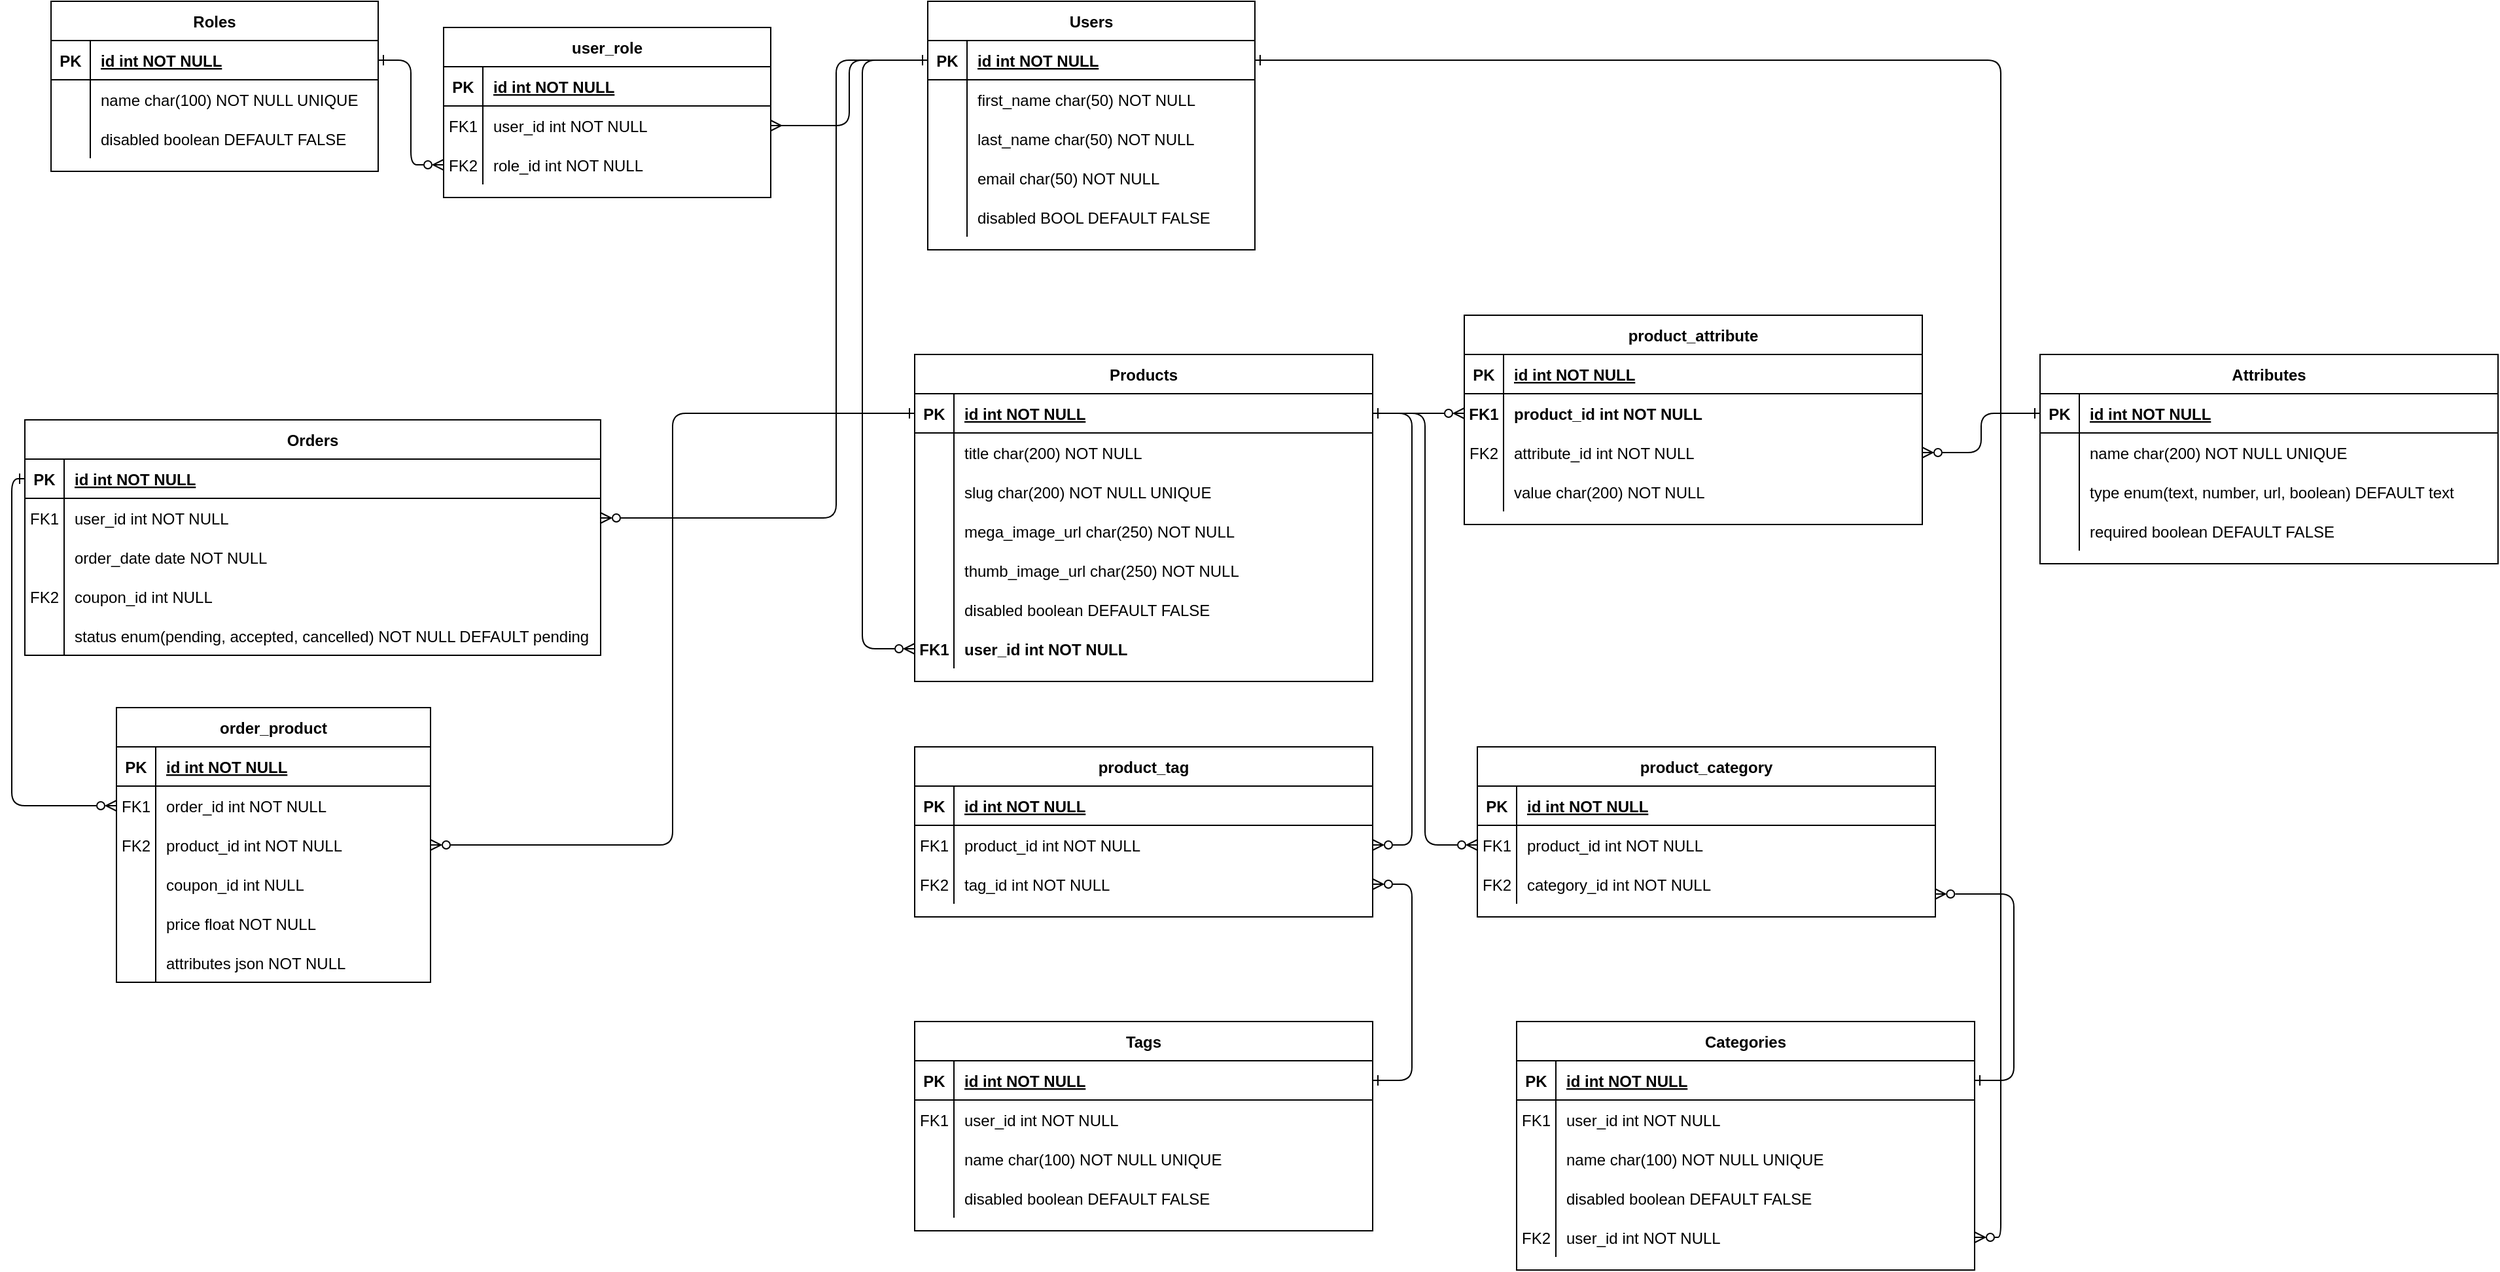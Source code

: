 <mxfile>
    <diagram id="R2lEEEUBdFMjLlhIrx00" name="ERD">
        <mxGraphModel dx="3073" dy="2401" grid="1" gridSize="10" guides="1" tooltips="1" connect="1" arrows="1" fold="1" page="1" pageScale="1" pageWidth="850" pageHeight="1100" math="0" shadow="0" extFonts="Permanent Marker^https://fonts.googleapis.com/css?family=Permanent+Marker">
            <root>
                <mxCell id="0"/>
                <mxCell id="1" parent="0"/>
                <mxCell id="xblaUFaiWcq95q-aeSln-1" value="Users" style="shape=table;startSize=30;container=1;collapsible=1;childLayout=tableLayout;fixedRows=1;rowLines=0;fontStyle=1;align=center;resizeLast=1;" parent="1" vertex="1">
                    <mxGeometry x="130" y="-60" width="250" height="190" as="geometry"/>
                </mxCell>
                <mxCell id="xblaUFaiWcq95q-aeSln-2" value="" style="shape=partialRectangle;collapsible=0;dropTarget=0;pointerEvents=0;fillColor=none;points=[[0,0.5],[1,0.5]];portConstraint=eastwest;top=0;left=0;right=0;bottom=1;" parent="xblaUFaiWcq95q-aeSln-1" vertex="1">
                    <mxGeometry y="30" width="250" height="30" as="geometry"/>
                </mxCell>
                <mxCell id="xblaUFaiWcq95q-aeSln-3" value="PK" style="shape=partialRectangle;overflow=hidden;connectable=0;fillColor=none;top=0;left=0;bottom=0;right=0;fontStyle=1;" parent="xblaUFaiWcq95q-aeSln-2" vertex="1">
                    <mxGeometry width="30" height="30" as="geometry">
                        <mxRectangle width="30" height="30" as="alternateBounds"/>
                    </mxGeometry>
                </mxCell>
                <mxCell id="xblaUFaiWcq95q-aeSln-4" value="id int NOT NULL " style="shape=partialRectangle;overflow=hidden;connectable=0;fillColor=none;top=0;left=0;bottom=0;right=0;align=left;spacingLeft=6;fontStyle=5;" parent="xblaUFaiWcq95q-aeSln-2" vertex="1">
                    <mxGeometry x="30" width="220" height="30" as="geometry">
                        <mxRectangle width="220" height="30" as="alternateBounds"/>
                    </mxGeometry>
                </mxCell>
                <mxCell id="xblaUFaiWcq95q-aeSln-5" value="" style="shape=partialRectangle;collapsible=0;dropTarget=0;pointerEvents=0;fillColor=none;points=[[0,0.5],[1,0.5]];portConstraint=eastwest;top=0;left=0;right=0;bottom=0;" parent="xblaUFaiWcq95q-aeSln-1" vertex="1">
                    <mxGeometry y="60" width="250" height="30" as="geometry"/>
                </mxCell>
                <mxCell id="xblaUFaiWcq95q-aeSln-6" value="" style="shape=partialRectangle;overflow=hidden;connectable=0;fillColor=none;top=0;left=0;bottom=0;right=0;" parent="xblaUFaiWcq95q-aeSln-5" vertex="1">
                    <mxGeometry width="30" height="30" as="geometry">
                        <mxRectangle width="30" height="30" as="alternateBounds"/>
                    </mxGeometry>
                </mxCell>
                <mxCell id="xblaUFaiWcq95q-aeSln-7" value="first_name char(50) NOT NULL" style="shape=partialRectangle;overflow=hidden;connectable=0;fillColor=none;top=0;left=0;bottom=0;right=0;align=left;spacingLeft=6;" parent="xblaUFaiWcq95q-aeSln-5" vertex="1">
                    <mxGeometry x="30" width="220" height="30" as="geometry">
                        <mxRectangle width="220" height="30" as="alternateBounds"/>
                    </mxGeometry>
                </mxCell>
                <mxCell id="xblaUFaiWcq95q-aeSln-15" value="" style="shape=partialRectangle;collapsible=0;dropTarget=0;pointerEvents=0;fillColor=none;points=[[0,0.5],[1,0.5]];portConstraint=eastwest;top=0;left=0;right=0;bottom=0;" parent="xblaUFaiWcq95q-aeSln-1" vertex="1">
                    <mxGeometry y="90" width="250" height="30" as="geometry"/>
                </mxCell>
                <mxCell id="xblaUFaiWcq95q-aeSln-16" value="" style="shape=partialRectangle;overflow=hidden;connectable=0;fillColor=none;top=0;left=0;bottom=0;right=0;" parent="xblaUFaiWcq95q-aeSln-15" vertex="1">
                    <mxGeometry width="30" height="30" as="geometry">
                        <mxRectangle width="30" height="30" as="alternateBounds"/>
                    </mxGeometry>
                </mxCell>
                <mxCell id="xblaUFaiWcq95q-aeSln-17" value="last_name char(50) NOT NULL" style="shape=partialRectangle;overflow=hidden;connectable=0;fillColor=none;top=0;left=0;bottom=0;right=0;align=left;spacingLeft=6;" parent="xblaUFaiWcq95q-aeSln-15" vertex="1">
                    <mxGeometry x="30" width="220" height="30" as="geometry">
                        <mxRectangle width="220" height="30" as="alternateBounds"/>
                    </mxGeometry>
                </mxCell>
                <mxCell id="xblaUFaiWcq95q-aeSln-9" value="" style="shape=partialRectangle;collapsible=0;dropTarget=0;pointerEvents=0;fillColor=none;points=[[0,0.5],[1,0.5]];portConstraint=eastwest;top=0;left=0;right=0;bottom=0;" parent="xblaUFaiWcq95q-aeSln-1" vertex="1">
                    <mxGeometry y="120" width="250" height="30" as="geometry"/>
                </mxCell>
                <mxCell id="xblaUFaiWcq95q-aeSln-10" value="" style="shape=partialRectangle;overflow=hidden;connectable=0;fillColor=none;top=0;left=0;bottom=0;right=0;" parent="xblaUFaiWcq95q-aeSln-9" vertex="1">
                    <mxGeometry width="30" height="30" as="geometry">
                        <mxRectangle width="30" height="30" as="alternateBounds"/>
                    </mxGeometry>
                </mxCell>
                <mxCell id="xblaUFaiWcq95q-aeSln-11" value="email char(50) NOT NULL" style="shape=partialRectangle;overflow=hidden;connectable=0;fillColor=none;top=0;left=0;bottom=0;right=0;align=left;spacingLeft=6;" parent="xblaUFaiWcq95q-aeSln-9" vertex="1">
                    <mxGeometry x="30" width="220" height="30" as="geometry">
                        <mxRectangle width="220" height="30" as="alternateBounds"/>
                    </mxGeometry>
                </mxCell>
                <mxCell id="xblaUFaiWcq95q-aeSln-18" value="" style="shape=partialRectangle;collapsible=0;dropTarget=0;pointerEvents=0;fillColor=none;points=[[0,0.5],[1,0.5]];portConstraint=eastwest;top=0;left=0;right=0;bottom=0;" parent="xblaUFaiWcq95q-aeSln-1" vertex="1">
                    <mxGeometry y="150" width="250" height="30" as="geometry"/>
                </mxCell>
                <mxCell id="xblaUFaiWcq95q-aeSln-19" value="" style="shape=partialRectangle;overflow=hidden;connectable=0;fillColor=none;top=0;left=0;bottom=0;right=0;" parent="xblaUFaiWcq95q-aeSln-18" vertex="1">
                    <mxGeometry width="30" height="30" as="geometry">
                        <mxRectangle width="30" height="30" as="alternateBounds"/>
                    </mxGeometry>
                </mxCell>
                <mxCell id="xblaUFaiWcq95q-aeSln-20" value="disabled BOOL DEFAULT FALSE" style="shape=partialRectangle;overflow=hidden;connectable=0;fillColor=none;top=0;left=0;bottom=0;right=0;align=left;spacingLeft=6;" parent="xblaUFaiWcq95q-aeSln-18" vertex="1">
                    <mxGeometry x="30" width="220" height="30" as="geometry">
                        <mxRectangle width="220" height="30" as="alternateBounds"/>
                    </mxGeometry>
                </mxCell>
                <mxCell id="xblaUFaiWcq95q-aeSln-21" value="Products" style="shape=table;startSize=30;container=1;collapsible=1;childLayout=tableLayout;fixedRows=1;rowLines=0;fontStyle=1;align=center;resizeLast=1;" parent="1" vertex="1">
                    <mxGeometry x="120" y="210" width="350" height="250" as="geometry"/>
                </mxCell>
                <mxCell id="xblaUFaiWcq95q-aeSln-22" value="" style="shape=partialRectangle;collapsible=0;dropTarget=0;pointerEvents=0;fillColor=none;points=[[0,0.5],[1,0.5]];portConstraint=eastwest;top=0;left=0;right=0;bottom=1;" parent="xblaUFaiWcq95q-aeSln-21" vertex="1">
                    <mxGeometry y="30" width="350" height="30" as="geometry"/>
                </mxCell>
                <mxCell id="xblaUFaiWcq95q-aeSln-23" value="PK" style="shape=partialRectangle;overflow=hidden;connectable=0;fillColor=none;top=0;left=0;bottom=0;right=0;fontStyle=1;" parent="xblaUFaiWcq95q-aeSln-22" vertex="1">
                    <mxGeometry width="30" height="30" as="geometry">
                        <mxRectangle width="30" height="30" as="alternateBounds"/>
                    </mxGeometry>
                </mxCell>
                <mxCell id="xblaUFaiWcq95q-aeSln-24" value="id int NOT NULL " style="shape=partialRectangle;overflow=hidden;connectable=0;fillColor=none;top=0;left=0;bottom=0;right=0;align=left;spacingLeft=6;fontStyle=5;" parent="xblaUFaiWcq95q-aeSln-22" vertex="1">
                    <mxGeometry x="30" width="320" height="30" as="geometry">
                        <mxRectangle width="320" height="30" as="alternateBounds"/>
                    </mxGeometry>
                </mxCell>
                <mxCell id="xblaUFaiWcq95q-aeSln-25" value="" style="shape=partialRectangle;collapsible=0;dropTarget=0;pointerEvents=0;fillColor=none;points=[[0,0.5],[1,0.5]];portConstraint=eastwest;top=0;left=0;right=0;bottom=0;" parent="xblaUFaiWcq95q-aeSln-21" vertex="1">
                    <mxGeometry y="60" width="350" height="30" as="geometry"/>
                </mxCell>
                <mxCell id="xblaUFaiWcq95q-aeSln-26" value="" style="shape=partialRectangle;overflow=hidden;connectable=0;fillColor=none;top=0;left=0;bottom=0;right=0;" parent="xblaUFaiWcq95q-aeSln-25" vertex="1">
                    <mxGeometry width="30" height="30" as="geometry">
                        <mxRectangle width="30" height="30" as="alternateBounds"/>
                    </mxGeometry>
                </mxCell>
                <mxCell id="xblaUFaiWcq95q-aeSln-27" value="title char(200) NOT NULL" style="shape=partialRectangle;overflow=hidden;connectable=0;fillColor=none;top=0;left=0;bottom=0;right=0;align=left;spacingLeft=6;" parent="xblaUFaiWcq95q-aeSln-25" vertex="1">
                    <mxGeometry x="30" width="320" height="30" as="geometry">
                        <mxRectangle width="320" height="30" as="alternateBounds"/>
                    </mxGeometry>
                </mxCell>
                <mxCell id="xblaUFaiWcq95q-aeSln-28" value="" style="shape=partialRectangle;collapsible=0;dropTarget=0;pointerEvents=0;fillColor=none;points=[[0,0.5],[1,0.5]];portConstraint=eastwest;top=0;left=0;right=0;bottom=0;" parent="xblaUFaiWcq95q-aeSln-21" vertex="1">
                    <mxGeometry y="90" width="350" height="30" as="geometry"/>
                </mxCell>
                <mxCell id="xblaUFaiWcq95q-aeSln-29" value="" style="shape=partialRectangle;overflow=hidden;connectable=0;fillColor=none;top=0;left=0;bottom=0;right=0;" parent="xblaUFaiWcq95q-aeSln-28" vertex="1">
                    <mxGeometry width="30" height="30" as="geometry">
                        <mxRectangle width="30" height="30" as="alternateBounds"/>
                    </mxGeometry>
                </mxCell>
                <mxCell id="xblaUFaiWcq95q-aeSln-30" value="slug char(200) NOT NULL UNIQUE" style="shape=partialRectangle;overflow=hidden;connectable=0;fillColor=none;top=0;left=0;bottom=0;right=0;align=left;spacingLeft=6;" parent="xblaUFaiWcq95q-aeSln-28" vertex="1">
                    <mxGeometry x="30" width="320" height="30" as="geometry">
                        <mxRectangle width="320" height="30" as="alternateBounds"/>
                    </mxGeometry>
                </mxCell>
                <mxCell id="xblaUFaiWcq95q-aeSln-31" value="" style="shape=partialRectangle;collapsible=0;dropTarget=0;pointerEvents=0;fillColor=none;points=[[0,0.5],[1,0.5]];portConstraint=eastwest;top=0;left=0;right=0;bottom=0;" parent="xblaUFaiWcq95q-aeSln-21" vertex="1">
                    <mxGeometry y="120" width="350" height="30" as="geometry"/>
                </mxCell>
                <mxCell id="xblaUFaiWcq95q-aeSln-32" value="" style="shape=partialRectangle;overflow=hidden;connectable=0;fillColor=none;top=0;left=0;bottom=0;right=0;" parent="xblaUFaiWcq95q-aeSln-31" vertex="1">
                    <mxGeometry width="30" height="30" as="geometry">
                        <mxRectangle width="30" height="30" as="alternateBounds"/>
                    </mxGeometry>
                </mxCell>
                <mxCell id="xblaUFaiWcq95q-aeSln-33" value="mega_image_url char(250) NOT NULL" style="shape=partialRectangle;overflow=hidden;connectable=0;fillColor=none;top=0;left=0;bottom=0;right=0;align=left;spacingLeft=6;" parent="xblaUFaiWcq95q-aeSln-31" vertex="1">
                    <mxGeometry x="30" width="320" height="30" as="geometry">
                        <mxRectangle width="320" height="30" as="alternateBounds"/>
                    </mxGeometry>
                </mxCell>
                <mxCell id="xblaUFaiWcq95q-aeSln-38" value="" style="shape=partialRectangle;collapsible=0;dropTarget=0;pointerEvents=0;fillColor=none;points=[[0,0.5],[1,0.5]];portConstraint=eastwest;top=0;left=0;right=0;bottom=0;" parent="xblaUFaiWcq95q-aeSln-21" vertex="1">
                    <mxGeometry y="150" width="350" height="30" as="geometry"/>
                </mxCell>
                <mxCell id="xblaUFaiWcq95q-aeSln-39" value="" style="shape=partialRectangle;overflow=hidden;connectable=0;fillColor=none;top=0;left=0;bottom=0;right=0;" parent="xblaUFaiWcq95q-aeSln-38" vertex="1">
                    <mxGeometry width="30" height="30" as="geometry">
                        <mxRectangle width="30" height="30" as="alternateBounds"/>
                    </mxGeometry>
                </mxCell>
                <mxCell id="xblaUFaiWcq95q-aeSln-40" value="thumb_image_url char(250) NOT NULL" style="shape=partialRectangle;overflow=hidden;connectable=0;fillColor=none;top=0;left=0;bottom=0;right=0;align=left;spacingLeft=6;" parent="xblaUFaiWcq95q-aeSln-38" vertex="1">
                    <mxGeometry x="30" width="320" height="30" as="geometry">
                        <mxRectangle width="320" height="30" as="alternateBounds"/>
                    </mxGeometry>
                </mxCell>
                <mxCell id="xblaUFaiWcq95q-aeSln-57" value="" style="shape=partialRectangle;collapsible=0;dropTarget=0;pointerEvents=0;fillColor=none;points=[[0,0.5],[1,0.5]];portConstraint=eastwest;top=0;left=0;right=0;bottom=0;" parent="xblaUFaiWcq95q-aeSln-21" vertex="1">
                    <mxGeometry y="180" width="350" height="30" as="geometry"/>
                </mxCell>
                <mxCell id="xblaUFaiWcq95q-aeSln-58" value="" style="shape=partialRectangle;overflow=hidden;connectable=0;fillColor=none;top=0;left=0;bottom=0;right=0;" parent="xblaUFaiWcq95q-aeSln-57" vertex="1">
                    <mxGeometry width="30" height="30" as="geometry">
                        <mxRectangle width="30" height="30" as="alternateBounds"/>
                    </mxGeometry>
                </mxCell>
                <mxCell id="xblaUFaiWcq95q-aeSln-59" value="disabled boolean DEFAULT FALSE" style="shape=partialRectangle;overflow=hidden;connectable=0;fillColor=none;top=0;left=0;bottom=0;right=0;align=left;spacingLeft=6;" parent="xblaUFaiWcq95q-aeSln-57" vertex="1">
                    <mxGeometry x="30" width="320" height="30" as="geometry">
                        <mxRectangle width="320" height="30" as="alternateBounds"/>
                    </mxGeometry>
                </mxCell>
                <mxCell id="xblaUFaiWcq95q-aeSln-80" value="" style="shape=partialRectangle;collapsible=0;dropTarget=0;pointerEvents=0;fillColor=none;points=[[0,0.5],[1,0.5]];portConstraint=eastwest;top=0;left=0;right=0;bottom=0;" parent="xblaUFaiWcq95q-aeSln-21" vertex="1">
                    <mxGeometry y="210" width="350" height="30" as="geometry"/>
                </mxCell>
                <mxCell id="xblaUFaiWcq95q-aeSln-81" value="FK1" style="shape=partialRectangle;overflow=hidden;connectable=0;fillColor=none;top=0;left=0;bottom=0;right=0;fontStyle=1" parent="xblaUFaiWcq95q-aeSln-80" vertex="1">
                    <mxGeometry width="30" height="30" as="geometry">
                        <mxRectangle width="30" height="30" as="alternateBounds"/>
                    </mxGeometry>
                </mxCell>
                <mxCell id="xblaUFaiWcq95q-aeSln-82" value="user_id int NOT NULL" style="shape=partialRectangle;overflow=hidden;connectable=0;fillColor=none;top=0;left=0;bottom=0;right=0;align=left;spacingLeft=6;fontStyle=1" parent="xblaUFaiWcq95q-aeSln-80" vertex="1">
                    <mxGeometry x="30" width="320" height="30" as="geometry">
                        <mxRectangle width="320" height="30" as="alternateBounds"/>
                    </mxGeometry>
                </mxCell>
                <mxCell id="xblaUFaiWcq95q-aeSln-60" value="product_tag" style="shape=table;startSize=30;container=1;collapsible=1;childLayout=tableLayout;fixedRows=1;rowLines=0;fontStyle=1;align=center;resizeLast=1;" parent="1" vertex="1">
                    <mxGeometry x="120" y="510" width="350" height="130" as="geometry"/>
                </mxCell>
                <mxCell id="xblaUFaiWcq95q-aeSln-61" value="" style="shape=partialRectangle;collapsible=0;dropTarget=0;pointerEvents=0;fillColor=none;points=[[0,0.5],[1,0.5]];portConstraint=eastwest;top=0;left=0;right=0;bottom=1;" parent="xblaUFaiWcq95q-aeSln-60" vertex="1">
                    <mxGeometry y="30" width="350" height="30" as="geometry"/>
                </mxCell>
                <mxCell id="xblaUFaiWcq95q-aeSln-62" value="PK" style="shape=partialRectangle;overflow=hidden;connectable=0;fillColor=none;top=0;left=0;bottom=0;right=0;fontStyle=1;" parent="xblaUFaiWcq95q-aeSln-61" vertex="1">
                    <mxGeometry width="30" height="30" as="geometry">
                        <mxRectangle width="30" height="30" as="alternateBounds"/>
                    </mxGeometry>
                </mxCell>
                <mxCell id="xblaUFaiWcq95q-aeSln-63" value="id int NOT NULL " style="shape=partialRectangle;overflow=hidden;connectable=0;fillColor=none;top=0;left=0;bottom=0;right=0;align=left;spacingLeft=6;fontStyle=5;" parent="xblaUFaiWcq95q-aeSln-61" vertex="1">
                    <mxGeometry x="30" width="320" height="30" as="geometry">
                        <mxRectangle width="320" height="30" as="alternateBounds"/>
                    </mxGeometry>
                </mxCell>
                <mxCell id="xblaUFaiWcq95q-aeSln-64" value="" style="shape=partialRectangle;collapsible=0;dropTarget=0;pointerEvents=0;fillColor=none;points=[[0,0.5],[1,0.5]];portConstraint=eastwest;top=0;left=0;right=0;bottom=0;" parent="xblaUFaiWcq95q-aeSln-60" vertex="1">
                    <mxGeometry y="60" width="350" height="30" as="geometry"/>
                </mxCell>
                <mxCell id="xblaUFaiWcq95q-aeSln-65" value="FK1" style="shape=partialRectangle;overflow=hidden;connectable=0;fillColor=none;top=0;left=0;bottom=0;right=0;" parent="xblaUFaiWcq95q-aeSln-64" vertex="1">
                    <mxGeometry width="30" height="30" as="geometry">
                        <mxRectangle width="30" height="30" as="alternateBounds"/>
                    </mxGeometry>
                </mxCell>
                <mxCell id="xblaUFaiWcq95q-aeSln-66" value="product_id int NOT NULL" style="shape=partialRectangle;overflow=hidden;connectable=0;fillColor=none;top=0;left=0;bottom=0;right=0;align=left;spacingLeft=6;" parent="xblaUFaiWcq95q-aeSln-64" vertex="1">
                    <mxGeometry x="30" width="320" height="30" as="geometry">
                        <mxRectangle width="320" height="30" as="alternateBounds"/>
                    </mxGeometry>
                </mxCell>
                <mxCell id="xblaUFaiWcq95q-aeSln-83" value="" style="shape=partialRectangle;collapsible=0;dropTarget=0;pointerEvents=0;fillColor=none;points=[[0,0.5],[1,0.5]];portConstraint=eastwest;top=0;left=0;right=0;bottom=0;" parent="xblaUFaiWcq95q-aeSln-60" vertex="1">
                    <mxGeometry y="90" width="350" height="30" as="geometry"/>
                </mxCell>
                <mxCell id="xblaUFaiWcq95q-aeSln-84" value="FK2" style="shape=partialRectangle;overflow=hidden;connectable=0;fillColor=none;top=0;left=0;bottom=0;right=0;" parent="xblaUFaiWcq95q-aeSln-83" vertex="1">
                    <mxGeometry width="30" height="30" as="geometry">
                        <mxRectangle width="30" height="30" as="alternateBounds"/>
                    </mxGeometry>
                </mxCell>
                <mxCell id="xblaUFaiWcq95q-aeSln-85" value="tag_id int NOT NULL" style="shape=partialRectangle;overflow=hidden;connectable=0;fillColor=none;top=0;left=0;bottom=0;right=0;align=left;spacingLeft=6;" parent="xblaUFaiWcq95q-aeSln-83" vertex="1">
                    <mxGeometry x="30" width="320" height="30" as="geometry">
                        <mxRectangle width="320" height="30" as="alternateBounds"/>
                    </mxGeometry>
                </mxCell>
                <mxCell id="xblaUFaiWcq95q-aeSln-86" value="Tags" style="shape=table;startSize=30;container=1;collapsible=1;childLayout=tableLayout;fixedRows=1;rowLines=0;fontStyle=1;align=center;resizeLast=1;" parent="1" vertex="1">
                    <mxGeometry x="120" y="720" width="350" height="160" as="geometry"/>
                </mxCell>
                <mxCell id="xblaUFaiWcq95q-aeSln-87" value="" style="shape=partialRectangle;collapsible=0;dropTarget=0;pointerEvents=0;fillColor=none;points=[[0,0.5],[1,0.5]];portConstraint=eastwest;top=0;left=0;right=0;bottom=1;" parent="xblaUFaiWcq95q-aeSln-86" vertex="1">
                    <mxGeometry y="30" width="350" height="30" as="geometry"/>
                </mxCell>
                <mxCell id="xblaUFaiWcq95q-aeSln-88" value="PK" style="shape=partialRectangle;overflow=hidden;connectable=0;fillColor=none;top=0;left=0;bottom=0;right=0;fontStyle=1;" parent="xblaUFaiWcq95q-aeSln-87" vertex="1">
                    <mxGeometry width="30" height="30" as="geometry">
                        <mxRectangle width="30" height="30" as="alternateBounds"/>
                    </mxGeometry>
                </mxCell>
                <mxCell id="xblaUFaiWcq95q-aeSln-89" value="id int NOT NULL " style="shape=partialRectangle;overflow=hidden;connectable=0;fillColor=none;top=0;left=0;bottom=0;right=0;align=left;spacingLeft=6;fontStyle=5;" parent="xblaUFaiWcq95q-aeSln-87" vertex="1">
                    <mxGeometry x="30" width="320" height="30" as="geometry">
                        <mxRectangle width="320" height="30" as="alternateBounds"/>
                    </mxGeometry>
                </mxCell>
                <mxCell id="xblaUFaiWcq95q-aeSln-90" value="" style="shape=partialRectangle;collapsible=0;dropTarget=0;pointerEvents=0;fillColor=none;points=[[0,0.5],[1,0.5]];portConstraint=eastwest;top=0;left=0;right=0;bottom=0;" parent="xblaUFaiWcq95q-aeSln-86" vertex="1">
                    <mxGeometry y="60" width="350" height="30" as="geometry"/>
                </mxCell>
                <mxCell id="xblaUFaiWcq95q-aeSln-91" value="FK1" style="shape=partialRectangle;overflow=hidden;connectable=0;fillColor=none;top=0;left=0;bottom=0;right=0;" parent="xblaUFaiWcq95q-aeSln-90" vertex="1">
                    <mxGeometry width="30" height="30" as="geometry">
                        <mxRectangle width="30" height="30" as="alternateBounds"/>
                    </mxGeometry>
                </mxCell>
                <mxCell id="xblaUFaiWcq95q-aeSln-92" value="user_id int NOT NULL" style="shape=partialRectangle;overflow=hidden;connectable=0;fillColor=none;top=0;left=0;bottom=0;right=0;align=left;spacingLeft=6;" parent="xblaUFaiWcq95q-aeSln-90" vertex="1">
                    <mxGeometry x="30" width="320" height="30" as="geometry">
                        <mxRectangle width="320" height="30" as="alternateBounds"/>
                    </mxGeometry>
                </mxCell>
                <mxCell id="xblaUFaiWcq95q-aeSln-93" value="" style="shape=partialRectangle;collapsible=0;dropTarget=0;pointerEvents=0;fillColor=none;points=[[0,0.5],[1,0.5]];portConstraint=eastwest;top=0;left=0;right=0;bottom=0;" parent="xblaUFaiWcq95q-aeSln-86" vertex="1">
                    <mxGeometry y="90" width="350" height="30" as="geometry"/>
                </mxCell>
                <mxCell id="xblaUFaiWcq95q-aeSln-94" value="" style="shape=partialRectangle;overflow=hidden;connectable=0;fillColor=none;top=0;left=0;bottom=0;right=0;" parent="xblaUFaiWcq95q-aeSln-93" vertex="1">
                    <mxGeometry width="30" height="30" as="geometry">
                        <mxRectangle width="30" height="30" as="alternateBounds"/>
                    </mxGeometry>
                </mxCell>
                <mxCell id="xblaUFaiWcq95q-aeSln-95" value="name char(100) NOT NULL UNIQUE" style="shape=partialRectangle;overflow=hidden;connectable=0;fillColor=none;top=0;left=0;bottom=0;right=0;align=left;spacingLeft=6;" parent="xblaUFaiWcq95q-aeSln-93" vertex="1">
                    <mxGeometry x="30" width="320" height="30" as="geometry">
                        <mxRectangle width="320" height="30" as="alternateBounds"/>
                    </mxGeometry>
                </mxCell>
                <mxCell id="xblaUFaiWcq95q-aeSln-103" value="" style="shape=partialRectangle;collapsible=0;dropTarget=0;pointerEvents=0;fillColor=none;points=[[0,0.5],[1,0.5]];portConstraint=eastwest;top=0;left=0;right=0;bottom=0;" parent="xblaUFaiWcq95q-aeSln-86" vertex="1">
                    <mxGeometry y="120" width="350" height="30" as="geometry"/>
                </mxCell>
                <mxCell id="xblaUFaiWcq95q-aeSln-104" value="" style="shape=partialRectangle;overflow=hidden;connectable=0;fillColor=none;top=0;left=0;bottom=0;right=0;" parent="xblaUFaiWcq95q-aeSln-103" vertex="1">
                    <mxGeometry width="30" height="30" as="geometry">
                        <mxRectangle width="30" height="30" as="alternateBounds"/>
                    </mxGeometry>
                </mxCell>
                <mxCell id="xblaUFaiWcq95q-aeSln-105" value="disabled boolean DEFAULT FALSE" style="shape=partialRectangle;overflow=hidden;connectable=0;fillColor=none;top=0;left=0;bottom=0;right=0;align=left;spacingLeft=6;" parent="xblaUFaiWcq95q-aeSln-103" vertex="1">
                    <mxGeometry x="30" width="320" height="30" as="geometry">
                        <mxRectangle width="320" height="30" as="alternateBounds"/>
                    </mxGeometry>
                </mxCell>
                <mxCell id="xblaUFaiWcq95q-aeSln-107" value="product_category" style="shape=table;startSize=30;container=1;collapsible=1;childLayout=tableLayout;fixedRows=1;rowLines=0;fontStyle=1;align=center;resizeLast=1;" parent="1" vertex="1">
                    <mxGeometry x="550" y="510" width="350" height="130" as="geometry"/>
                </mxCell>
                <mxCell id="xblaUFaiWcq95q-aeSln-108" value="" style="shape=partialRectangle;collapsible=0;dropTarget=0;pointerEvents=0;fillColor=none;points=[[0,0.5],[1,0.5]];portConstraint=eastwest;top=0;left=0;right=0;bottom=1;" parent="xblaUFaiWcq95q-aeSln-107" vertex="1">
                    <mxGeometry y="30" width="350" height="30" as="geometry"/>
                </mxCell>
                <mxCell id="xblaUFaiWcq95q-aeSln-109" value="PK" style="shape=partialRectangle;overflow=hidden;connectable=0;fillColor=none;top=0;left=0;bottom=0;right=0;fontStyle=1;" parent="xblaUFaiWcq95q-aeSln-108" vertex="1">
                    <mxGeometry width="30" height="30" as="geometry">
                        <mxRectangle width="30" height="30" as="alternateBounds"/>
                    </mxGeometry>
                </mxCell>
                <mxCell id="xblaUFaiWcq95q-aeSln-110" value="id int NOT NULL " style="shape=partialRectangle;overflow=hidden;connectable=0;fillColor=none;top=0;left=0;bottom=0;right=0;align=left;spacingLeft=6;fontStyle=5;" parent="xblaUFaiWcq95q-aeSln-108" vertex="1">
                    <mxGeometry x="30" width="320" height="30" as="geometry">
                        <mxRectangle width="320" height="30" as="alternateBounds"/>
                    </mxGeometry>
                </mxCell>
                <mxCell id="xblaUFaiWcq95q-aeSln-111" value="" style="shape=partialRectangle;collapsible=0;dropTarget=0;pointerEvents=0;fillColor=none;points=[[0,0.5],[1,0.5]];portConstraint=eastwest;top=0;left=0;right=0;bottom=0;" parent="xblaUFaiWcq95q-aeSln-107" vertex="1">
                    <mxGeometry y="60" width="350" height="30" as="geometry"/>
                </mxCell>
                <mxCell id="xblaUFaiWcq95q-aeSln-112" value="FK1" style="shape=partialRectangle;overflow=hidden;connectable=0;fillColor=none;top=0;left=0;bottom=0;right=0;" parent="xblaUFaiWcq95q-aeSln-111" vertex="1">
                    <mxGeometry width="30" height="30" as="geometry">
                        <mxRectangle width="30" height="30" as="alternateBounds"/>
                    </mxGeometry>
                </mxCell>
                <mxCell id="xblaUFaiWcq95q-aeSln-113" value="product_id int NOT NULL" style="shape=partialRectangle;overflow=hidden;connectable=0;fillColor=none;top=0;left=0;bottom=0;right=0;align=left;spacingLeft=6;" parent="xblaUFaiWcq95q-aeSln-111" vertex="1">
                    <mxGeometry x="30" width="320" height="30" as="geometry">
                        <mxRectangle width="320" height="30" as="alternateBounds"/>
                    </mxGeometry>
                </mxCell>
                <mxCell id="xblaUFaiWcq95q-aeSln-114" value="" style="shape=partialRectangle;collapsible=0;dropTarget=0;pointerEvents=0;fillColor=none;points=[[0,0.5],[1,0.5]];portConstraint=eastwest;top=0;left=0;right=0;bottom=0;" parent="xblaUFaiWcq95q-aeSln-107" vertex="1">
                    <mxGeometry y="90" width="350" height="30" as="geometry"/>
                </mxCell>
                <mxCell id="xblaUFaiWcq95q-aeSln-115" value="FK2" style="shape=partialRectangle;overflow=hidden;connectable=0;fillColor=none;top=0;left=0;bottom=0;right=0;" parent="xblaUFaiWcq95q-aeSln-114" vertex="1">
                    <mxGeometry width="30" height="30" as="geometry">
                        <mxRectangle width="30" height="30" as="alternateBounds"/>
                    </mxGeometry>
                </mxCell>
                <mxCell id="xblaUFaiWcq95q-aeSln-116" value="category_id int NOT NULL" style="shape=partialRectangle;overflow=hidden;connectable=0;fillColor=none;top=0;left=0;bottom=0;right=0;align=left;spacingLeft=6;" parent="xblaUFaiWcq95q-aeSln-114" vertex="1">
                    <mxGeometry x="30" width="320" height="30" as="geometry">
                        <mxRectangle width="320" height="30" as="alternateBounds"/>
                    </mxGeometry>
                </mxCell>
                <mxCell id="xblaUFaiWcq95q-aeSln-118" value="Categories" style="shape=table;startSize=30;container=1;collapsible=1;childLayout=tableLayout;fixedRows=1;rowLines=0;fontStyle=1;align=center;resizeLast=1;" parent="1" vertex="1">
                    <mxGeometry x="580" y="720" width="350" height="190" as="geometry"/>
                </mxCell>
                <mxCell id="xblaUFaiWcq95q-aeSln-119" value="" style="shape=partialRectangle;collapsible=0;dropTarget=0;pointerEvents=0;fillColor=none;points=[[0,0.5],[1,0.5]];portConstraint=eastwest;top=0;left=0;right=0;bottom=1;" parent="xblaUFaiWcq95q-aeSln-118" vertex="1">
                    <mxGeometry y="30" width="350" height="30" as="geometry"/>
                </mxCell>
                <mxCell id="xblaUFaiWcq95q-aeSln-120" value="PK" style="shape=partialRectangle;overflow=hidden;connectable=0;fillColor=none;top=0;left=0;bottom=0;right=0;fontStyle=1;" parent="xblaUFaiWcq95q-aeSln-119" vertex="1">
                    <mxGeometry width="30" height="30" as="geometry">
                        <mxRectangle width="30" height="30" as="alternateBounds"/>
                    </mxGeometry>
                </mxCell>
                <mxCell id="xblaUFaiWcq95q-aeSln-121" value="id int NOT NULL " style="shape=partialRectangle;overflow=hidden;connectable=0;fillColor=none;top=0;left=0;bottom=0;right=0;align=left;spacingLeft=6;fontStyle=5;" parent="xblaUFaiWcq95q-aeSln-119" vertex="1">
                    <mxGeometry x="30" width="320" height="30" as="geometry">
                        <mxRectangle width="320" height="30" as="alternateBounds"/>
                    </mxGeometry>
                </mxCell>
                <mxCell id="xblaUFaiWcq95q-aeSln-122" value="" style="shape=partialRectangle;collapsible=0;dropTarget=0;pointerEvents=0;fillColor=none;points=[[0,0.5],[1,0.5]];portConstraint=eastwest;top=0;left=0;right=0;bottom=0;" parent="xblaUFaiWcq95q-aeSln-118" vertex="1">
                    <mxGeometry y="60" width="350" height="30" as="geometry"/>
                </mxCell>
                <mxCell id="xblaUFaiWcq95q-aeSln-123" value="FK1" style="shape=partialRectangle;overflow=hidden;connectable=0;fillColor=none;top=0;left=0;bottom=0;right=0;" parent="xblaUFaiWcq95q-aeSln-122" vertex="1">
                    <mxGeometry width="30" height="30" as="geometry">
                        <mxRectangle width="30" height="30" as="alternateBounds"/>
                    </mxGeometry>
                </mxCell>
                <mxCell id="xblaUFaiWcq95q-aeSln-124" value="user_id int NOT NULL" style="shape=partialRectangle;overflow=hidden;connectable=0;fillColor=none;top=0;left=0;bottom=0;right=0;align=left;spacingLeft=6;" parent="xblaUFaiWcq95q-aeSln-122" vertex="1">
                    <mxGeometry x="30" width="320" height="30" as="geometry">
                        <mxRectangle width="320" height="30" as="alternateBounds"/>
                    </mxGeometry>
                </mxCell>
                <mxCell id="xblaUFaiWcq95q-aeSln-125" value="" style="shape=partialRectangle;collapsible=0;dropTarget=0;pointerEvents=0;fillColor=none;points=[[0,0.5],[1,0.5]];portConstraint=eastwest;top=0;left=0;right=0;bottom=0;" parent="xblaUFaiWcq95q-aeSln-118" vertex="1">
                    <mxGeometry y="90" width="350" height="30" as="geometry"/>
                </mxCell>
                <mxCell id="xblaUFaiWcq95q-aeSln-126" value="" style="shape=partialRectangle;overflow=hidden;connectable=0;fillColor=none;top=0;left=0;bottom=0;right=0;" parent="xblaUFaiWcq95q-aeSln-125" vertex="1">
                    <mxGeometry width="30" height="30" as="geometry">
                        <mxRectangle width="30" height="30" as="alternateBounds"/>
                    </mxGeometry>
                </mxCell>
                <mxCell id="xblaUFaiWcq95q-aeSln-127" value="name char(100) NOT NULL UNIQUE" style="shape=partialRectangle;overflow=hidden;connectable=0;fillColor=none;top=0;left=0;bottom=0;right=0;align=left;spacingLeft=6;" parent="xblaUFaiWcq95q-aeSln-125" vertex="1">
                    <mxGeometry x="30" width="320" height="30" as="geometry">
                        <mxRectangle width="320" height="30" as="alternateBounds"/>
                    </mxGeometry>
                </mxCell>
                <mxCell id="xblaUFaiWcq95q-aeSln-128" value="" style="shape=partialRectangle;collapsible=0;dropTarget=0;pointerEvents=0;fillColor=none;points=[[0,0.5],[1,0.5]];portConstraint=eastwest;top=0;left=0;right=0;bottom=0;" parent="xblaUFaiWcq95q-aeSln-118" vertex="1">
                    <mxGeometry y="120" width="350" height="30" as="geometry"/>
                </mxCell>
                <mxCell id="xblaUFaiWcq95q-aeSln-129" value="" style="shape=partialRectangle;overflow=hidden;connectable=0;fillColor=none;top=0;left=0;bottom=0;right=0;" parent="xblaUFaiWcq95q-aeSln-128" vertex="1">
                    <mxGeometry width="30" height="30" as="geometry">
                        <mxRectangle width="30" height="30" as="alternateBounds"/>
                    </mxGeometry>
                </mxCell>
                <mxCell id="xblaUFaiWcq95q-aeSln-130" value="disabled boolean DEFAULT FALSE" style="shape=partialRectangle;overflow=hidden;connectable=0;fillColor=none;top=0;left=0;bottom=0;right=0;align=left;spacingLeft=6;" parent="xblaUFaiWcq95q-aeSln-128" vertex="1">
                    <mxGeometry x="30" width="320" height="30" as="geometry">
                        <mxRectangle width="320" height="30" as="alternateBounds"/>
                    </mxGeometry>
                </mxCell>
                <mxCell id="xblaUFaiWcq95q-aeSln-132" value="" style="shape=partialRectangle;collapsible=0;dropTarget=0;pointerEvents=0;fillColor=none;points=[[0,0.5],[1,0.5]];portConstraint=eastwest;top=0;left=0;right=0;bottom=0;" parent="xblaUFaiWcq95q-aeSln-118" vertex="1">
                    <mxGeometry y="150" width="350" height="30" as="geometry"/>
                </mxCell>
                <mxCell id="xblaUFaiWcq95q-aeSln-133" value="FK2" style="shape=partialRectangle;overflow=hidden;connectable=0;fillColor=none;top=0;left=0;bottom=0;right=0;" parent="xblaUFaiWcq95q-aeSln-132" vertex="1">
                    <mxGeometry width="30" height="30" as="geometry">
                        <mxRectangle width="30" height="30" as="alternateBounds"/>
                    </mxGeometry>
                </mxCell>
                <mxCell id="xblaUFaiWcq95q-aeSln-134" value="user_id int NOT NULL" style="shape=partialRectangle;overflow=hidden;connectable=0;fillColor=none;top=0;left=0;bottom=0;right=0;align=left;spacingLeft=6;" parent="xblaUFaiWcq95q-aeSln-132" vertex="1">
                    <mxGeometry x="30" width="320" height="30" as="geometry">
                        <mxRectangle width="320" height="30" as="alternateBounds"/>
                    </mxGeometry>
                </mxCell>
                <mxCell id="xblaUFaiWcq95q-aeSln-135" value="product_attribute" style="shape=table;startSize=30;container=1;collapsible=1;childLayout=tableLayout;fixedRows=1;rowLines=0;fontStyle=1;align=center;resizeLast=1;" parent="1" vertex="1">
                    <mxGeometry x="540" y="180" width="350" height="160" as="geometry"/>
                </mxCell>
                <mxCell id="xblaUFaiWcq95q-aeSln-136" value="" style="shape=partialRectangle;collapsible=0;dropTarget=0;pointerEvents=0;fillColor=none;points=[[0,0.5],[1,0.5]];portConstraint=eastwest;top=0;left=0;right=0;bottom=1;" parent="xblaUFaiWcq95q-aeSln-135" vertex="1">
                    <mxGeometry y="30" width="350" height="30" as="geometry"/>
                </mxCell>
                <mxCell id="xblaUFaiWcq95q-aeSln-137" value="PK" style="shape=partialRectangle;overflow=hidden;connectable=0;fillColor=none;top=0;left=0;bottom=0;right=0;fontStyle=1;" parent="xblaUFaiWcq95q-aeSln-136" vertex="1">
                    <mxGeometry width="30" height="30" as="geometry">
                        <mxRectangle width="30" height="30" as="alternateBounds"/>
                    </mxGeometry>
                </mxCell>
                <mxCell id="xblaUFaiWcq95q-aeSln-138" value="id int NOT NULL " style="shape=partialRectangle;overflow=hidden;connectable=0;fillColor=none;top=0;left=0;bottom=0;right=0;align=left;spacingLeft=6;fontStyle=5;" parent="xblaUFaiWcq95q-aeSln-136" vertex="1">
                    <mxGeometry x="30" width="320" height="30" as="geometry">
                        <mxRectangle width="320" height="30" as="alternateBounds"/>
                    </mxGeometry>
                </mxCell>
                <mxCell id="xblaUFaiWcq95q-aeSln-154" value="" style="shape=partialRectangle;collapsible=0;dropTarget=0;pointerEvents=0;fillColor=none;points=[[0,0.5],[1,0.5]];portConstraint=eastwest;top=0;left=0;right=0;bottom=0;" parent="xblaUFaiWcq95q-aeSln-135" vertex="1">
                    <mxGeometry y="60" width="350" height="30" as="geometry"/>
                </mxCell>
                <mxCell id="xblaUFaiWcq95q-aeSln-155" value="FK1" style="shape=partialRectangle;overflow=hidden;connectable=0;fillColor=none;top=0;left=0;bottom=0;right=0;fontStyle=1" parent="xblaUFaiWcq95q-aeSln-154" vertex="1">
                    <mxGeometry width="30" height="30" as="geometry">
                        <mxRectangle width="30" height="30" as="alternateBounds"/>
                    </mxGeometry>
                </mxCell>
                <mxCell id="xblaUFaiWcq95q-aeSln-156" value="product_id int NOT NULL" style="shape=partialRectangle;overflow=hidden;connectable=0;fillColor=none;top=0;left=0;bottom=0;right=0;align=left;spacingLeft=6;fontStyle=1" parent="xblaUFaiWcq95q-aeSln-154" vertex="1">
                    <mxGeometry x="30" width="320" height="30" as="geometry">
                        <mxRectangle width="320" height="30" as="alternateBounds"/>
                    </mxGeometry>
                </mxCell>
                <mxCell id="xblaUFaiWcq95q-aeSln-142" value="" style="shape=partialRectangle;collapsible=0;dropTarget=0;pointerEvents=0;fillColor=none;points=[[0,0.5],[1,0.5]];portConstraint=eastwest;top=0;left=0;right=0;bottom=0;" parent="xblaUFaiWcq95q-aeSln-135" vertex="1">
                    <mxGeometry y="90" width="350" height="30" as="geometry"/>
                </mxCell>
                <mxCell id="xblaUFaiWcq95q-aeSln-143" value="FK2" style="shape=partialRectangle;overflow=hidden;connectable=0;fillColor=none;top=0;left=0;bottom=0;right=0;" parent="xblaUFaiWcq95q-aeSln-142" vertex="1">
                    <mxGeometry width="30" height="30" as="geometry">
                        <mxRectangle width="30" height="30" as="alternateBounds"/>
                    </mxGeometry>
                </mxCell>
                <mxCell id="xblaUFaiWcq95q-aeSln-144" value="attribute_id int NOT NULL" style="shape=partialRectangle;overflow=hidden;connectable=0;fillColor=none;top=0;left=0;bottom=0;right=0;align=left;spacingLeft=6;" parent="xblaUFaiWcq95q-aeSln-142" vertex="1">
                    <mxGeometry x="30" width="320" height="30" as="geometry">
                        <mxRectangle width="320" height="30" as="alternateBounds"/>
                    </mxGeometry>
                </mxCell>
                <mxCell id="xblaUFaiWcq95q-aeSln-139" value="" style="shape=partialRectangle;collapsible=0;dropTarget=0;pointerEvents=0;fillColor=none;points=[[0,0.5],[1,0.5]];portConstraint=eastwest;top=0;left=0;right=0;bottom=0;" parent="xblaUFaiWcq95q-aeSln-135" vertex="1">
                    <mxGeometry y="120" width="350" height="30" as="geometry"/>
                </mxCell>
                <mxCell id="xblaUFaiWcq95q-aeSln-140" value="" style="shape=partialRectangle;overflow=hidden;connectable=0;fillColor=none;top=0;left=0;bottom=0;right=0;" parent="xblaUFaiWcq95q-aeSln-139" vertex="1">
                    <mxGeometry width="30" height="30" as="geometry">
                        <mxRectangle width="30" height="30" as="alternateBounds"/>
                    </mxGeometry>
                </mxCell>
                <mxCell id="xblaUFaiWcq95q-aeSln-141" value="value char(200) NOT NULL" style="shape=partialRectangle;overflow=hidden;connectable=0;fillColor=none;top=0;left=0;bottom=0;right=0;align=left;spacingLeft=6;" parent="xblaUFaiWcq95q-aeSln-139" vertex="1">
                    <mxGeometry x="30" width="320" height="30" as="geometry">
                        <mxRectangle width="320" height="30" as="alternateBounds"/>
                    </mxGeometry>
                </mxCell>
                <mxCell id="xblaUFaiWcq95q-aeSln-158" value="Attributes" style="shape=table;startSize=30;container=1;collapsible=1;childLayout=tableLayout;fixedRows=1;rowLines=0;fontStyle=1;align=center;resizeLast=1;" parent="1" vertex="1">
                    <mxGeometry x="980" y="210" width="350" height="160" as="geometry"/>
                </mxCell>
                <mxCell id="xblaUFaiWcq95q-aeSln-159" value="" style="shape=partialRectangle;collapsible=0;dropTarget=0;pointerEvents=0;fillColor=none;points=[[0,0.5],[1,0.5]];portConstraint=eastwest;top=0;left=0;right=0;bottom=1;" parent="xblaUFaiWcq95q-aeSln-158" vertex="1">
                    <mxGeometry y="30" width="350" height="30" as="geometry"/>
                </mxCell>
                <mxCell id="xblaUFaiWcq95q-aeSln-160" value="PK" style="shape=partialRectangle;overflow=hidden;connectable=0;fillColor=none;top=0;left=0;bottom=0;right=0;fontStyle=1;" parent="xblaUFaiWcq95q-aeSln-159" vertex="1">
                    <mxGeometry width="30" height="30" as="geometry">
                        <mxRectangle width="30" height="30" as="alternateBounds"/>
                    </mxGeometry>
                </mxCell>
                <mxCell id="xblaUFaiWcq95q-aeSln-161" value="id int NOT NULL " style="shape=partialRectangle;overflow=hidden;connectable=0;fillColor=none;top=0;left=0;bottom=0;right=0;align=left;spacingLeft=6;fontStyle=5;" parent="xblaUFaiWcq95q-aeSln-159" vertex="1">
                    <mxGeometry x="30" width="320" height="30" as="geometry">
                        <mxRectangle width="320" height="30" as="alternateBounds"/>
                    </mxGeometry>
                </mxCell>
                <mxCell id="xblaUFaiWcq95q-aeSln-162" value="" style="shape=partialRectangle;collapsible=0;dropTarget=0;pointerEvents=0;fillColor=none;points=[[0,0.5],[1,0.5]];portConstraint=eastwest;top=0;left=0;right=0;bottom=0;" parent="xblaUFaiWcq95q-aeSln-158" vertex="1">
                    <mxGeometry y="60" width="350" height="30" as="geometry"/>
                </mxCell>
                <mxCell id="xblaUFaiWcq95q-aeSln-163" value="" style="shape=partialRectangle;overflow=hidden;connectable=0;fillColor=none;top=0;left=0;bottom=0;right=0;fontStyle=1" parent="xblaUFaiWcq95q-aeSln-162" vertex="1">
                    <mxGeometry width="30" height="30" as="geometry">
                        <mxRectangle width="30" height="30" as="alternateBounds"/>
                    </mxGeometry>
                </mxCell>
                <mxCell id="xblaUFaiWcq95q-aeSln-164" value="name char(200) NOT NULL UNIQUE" style="shape=partialRectangle;overflow=hidden;connectable=0;fillColor=none;top=0;left=0;bottom=0;right=0;align=left;spacingLeft=6;fontStyle=0" parent="xblaUFaiWcq95q-aeSln-162" vertex="1">
                    <mxGeometry x="30" width="320" height="30" as="geometry">
                        <mxRectangle width="320" height="30" as="alternateBounds"/>
                    </mxGeometry>
                </mxCell>
                <mxCell id="xblaUFaiWcq95q-aeSln-165" value="" style="shape=partialRectangle;collapsible=0;dropTarget=0;pointerEvents=0;fillColor=none;points=[[0,0.5],[1,0.5]];portConstraint=eastwest;top=0;left=0;right=0;bottom=0;" parent="xblaUFaiWcq95q-aeSln-158" vertex="1">
                    <mxGeometry y="90" width="350" height="30" as="geometry"/>
                </mxCell>
                <mxCell id="xblaUFaiWcq95q-aeSln-166" value="" style="shape=partialRectangle;overflow=hidden;connectable=0;fillColor=none;top=0;left=0;bottom=0;right=0;" parent="xblaUFaiWcq95q-aeSln-165" vertex="1">
                    <mxGeometry width="30" height="30" as="geometry">
                        <mxRectangle width="30" height="30" as="alternateBounds"/>
                    </mxGeometry>
                </mxCell>
                <mxCell id="xblaUFaiWcq95q-aeSln-167" value="type enum(text, number, url, boolean) DEFAULT text" style="shape=partialRectangle;overflow=hidden;connectable=0;fillColor=none;top=0;left=0;bottom=0;right=0;align=left;spacingLeft=6;" parent="xblaUFaiWcq95q-aeSln-165" vertex="1">
                    <mxGeometry x="30" width="320" height="30" as="geometry">
                        <mxRectangle width="320" height="30" as="alternateBounds"/>
                    </mxGeometry>
                </mxCell>
                <mxCell id="xblaUFaiWcq95q-aeSln-168" value="" style="shape=partialRectangle;collapsible=0;dropTarget=0;pointerEvents=0;fillColor=none;points=[[0,0.5],[1,0.5]];portConstraint=eastwest;top=0;left=0;right=0;bottom=0;" parent="xblaUFaiWcq95q-aeSln-158" vertex="1">
                    <mxGeometry y="120" width="350" height="30" as="geometry"/>
                </mxCell>
                <mxCell id="xblaUFaiWcq95q-aeSln-169" value="" style="shape=partialRectangle;overflow=hidden;connectable=0;fillColor=none;top=0;left=0;bottom=0;right=0;" parent="xblaUFaiWcq95q-aeSln-168" vertex="1">
                    <mxGeometry width="30" height="30" as="geometry">
                        <mxRectangle width="30" height="30" as="alternateBounds"/>
                    </mxGeometry>
                </mxCell>
                <mxCell id="xblaUFaiWcq95q-aeSln-170" value="required boolean DEFAULT FALSE" style="shape=partialRectangle;overflow=hidden;connectable=0;fillColor=none;top=0;left=0;bottom=0;right=0;align=left;spacingLeft=6;" parent="xblaUFaiWcq95q-aeSln-168" vertex="1">
                    <mxGeometry x="30" width="320" height="30" as="geometry">
                        <mxRectangle width="320" height="30" as="alternateBounds"/>
                    </mxGeometry>
                </mxCell>
                <mxCell id="42fVucLJXOq0v8Qjt20n-1" value="user_role" style="shape=table;startSize=30;container=1;collapsible=1;childLayout=tableLayout;fixedRows=1;rowLines=0;fontStyle=1;align=center;resizeLast=1;" parent="1" vertex="1">
                    <mxGeometry x="-240" y="-40" width="250" height="130" as="geometry"/>
                </mxCell>
                <mxCell id="42fVucLJXOq0v8Qjt20n-2" value="" style="shape=partialRectangle;collapsible=0;dropTarget=0;pointerEvents=0;fillColor=none;points=[[0,0.5],[1,0.5]];portConstraint=eastwest;top=0;left=0;right=0;bottom=1;" parent="42fVucLJXOq0v8Qjt20n-1" vertex="1">
                    <mxGeometry y="30" width="250" height="30" as="geometry"/>
                </mxCell>
                <mxCell id="42fVucLJXOq0v8Qjt20n-3" value="PK" style="shape=partialRectangle;overflow=hidden;connectable=0;fillColor=none;top=0;left=0;bottom=0;right=0;fontStyle=1;" parent="42fVucLJXOq0v8Qjt20n-2" vertex="1">
                    <mxGeometry width="30" height="30" as="geometry">
                        <mxRectangle width="30" height="30" as="alternateBounds"/>
                    </mxGeometry>
                </mxCell>
                <mxCell id="42fVucLJXOq0v8Qjt20n-4" value="id int NOT NULL " style="shape=partialRectangle;overflow=hidden;connectable=0;fillColor=none;top=0;left=0;bottom=0;right=0;align=left;spacingLeft=6;fontStyle=5;" parent="42fVucLJXOq0v8Qjt20n-2" vertex="1">
                    <mxGeometry x="30" width="220" height="30" as="geometry">
                        <mxRectangle width="220" height="30" as="alternateBounds"/>
                    </mxGeometry>
                </mxCell>
                <mxCell id="42fVucLJXOq0v8Qjt20n-5" value="" style="shape=partialRectangle;collapsible=0;dropTarget=0;pointerEvents=0;fillColor=none;points=[[0,0.5],[1,0.5]];portConstraint=eastwest;top=0;left=0;right=0;bottom=0;" parent="42fVucLJXOq0v8Qjt20n-1" vertex="1">
                    <mxGeometry y="60" width="250" height="30" as="geometry"/>
                </mxCell>
                <mxCell id="42fVucLJXOq0v8Qjt20n-6" value="FK1" style="shape=partialRectangle;overflow=hidden;connectable=0;fillColor=none;top=0;left=0;bottom=0;right=0;" parent="42fVucLJXOq0v8Qjt20n-5" vertex="1">
                    <mxGeometry width="30" height="30" as="geometry">
                        <mxRectangle width="30" height="30" as="alternateBounds"/>
                    </mxGeometry>
                </mxCell>
                <mxCell id="42fVucLJXOq0v8Qjt20n-7" value="user_id int NOT NULL" style="shape=partialRectangle;overflow=hidden;connectable=0;fillColor=none;top=0;left=0;bottom=0;right=0;align=left;spacingLeft=6;" parent="42fVucLJXOq0v8Qjt20n-5" vertex="1">
                    <mxGeometry x="30" width="220" height="30" as="geometry">
                        <mxRectangle width="220" height="30" as="alternateBounds"/>
                    </mxGeometry>
                </mxCell>
                <mxCell id="42fVucLJXOq0v8Qjt20n-8" value="" style="shape=partialRectangle;collapsible=0;dropTarget=0;pointerEvents=0;fillColor=none;points=[[0,0.5],[1,0.5]];portConstraint=eastwest;top=0;left=0;right=0;bottom=0;" parent="42fVucLJXOq0v8Qjt20n-1" vertex="1">
                    <mxGeometry y="90" width="250" height="30" as="geometry"/>
                </mxCell>
                <mxCell id="42fVucLJXOq0v8Qjt20n-9" value="FK2" style="shape=partialRectangle;overflow=hidden;connectable=0;fillColor=none;top=0;left=0;bottom=0;right=0;" parent="42fVucLJXOq0v8Qjt20n-8" vertex="1">
                    <mxGeometry width="30" height="30" as="geometry">
                        <mxRectangle width="30" height="30" as="alternateBounds"/>
                    </mxGeometry>
                </mxCell>
                <mxCell id="42fVucLJXOq0v8Qjt20n-10" value="role_id int NOT NULL" style="shape=partialRectangle;overflow=hidden;connectable=0;fillColor=none;top=0;left=0;bottom=0;right=0;align=left;spacingLeft=6;" parent="42fVucLJXOq0v8Qjt20n-8" vertex="1">
                    <mxGeometry x="30" width="220" height="30" as="geometry">
                        <mxRectangle width="220" height="30" as="alternateBounds"/>
                    </mxGeometry>
                </mxCell>
                <mxCell id="42fVucLJXOq0v8Qjt20n-18" value="Roles" style="shape=table;startSize=30;container=1;collapsible=1;childLayout=tableLayout;fixedRows=1;rowLines=0;fontStyle=1;align=center;resizeLast=1;" parent="1" vertex="1">
                    <mxGeometry x="-540" y="-60" width="250" height="130" as="geometry"/>
                </mxCell>
                <mxCell id="42fVucLJXOq0v8Qjt20n-19" value="" style="shape=partialRectangle;collapsible=0;dropTarget=0;pointerEvents=0;fillColor=none;points=[[0,0.5],[1,0.5]];portConstraint=eastwest;top=0;left=0;right=0;bottom=1;" parent="42fVucLJXOq0v8Qjt20n-18" vertex="1">
                    <mxGeometry y="30" width="250" height="30" as="geometry"/>
                </mxCell>
                <mxCell id="42fVucLJXOq0v8Qjt20n-20" value="PK" style="shape=partialRectangle;overflow=hidden;connectable=0;fillColor=none;top=0;left=0;bottom=0;right=0;fontStyle=1;" parent="42fVucLJXOq0v8Qjt20n-19" vertex="1">
                    <mxGeometry width="30" height="30" as="geometry">
                        <mxRectangle width="30" height="30" as="alternateBounds"/>
                    </mxGeometry>
                </mxCell>
                <mxCell id="42fVucLJXOq0v8Qjt20n-21" value="id int NOT NULL " style="shape=partialRectangle;overflow=hidden;connectable=0;fillColor=none;top=0;left=0;bottom=0;right=0;align=left;spacingLeft=6;fontStyle=5;" parent="42fVucLJXOq0v8Qjt20n-19" vertex="1">
                    <mxGeometry x="30" width="220" height="30" as="geometry">
                        <mxRectangle width="220" height="30" as="alternateBounds"/>
                    </mxGeometry>
                </mxCell>
                <mxCell id="42fVucLJXOq0v8Qjt20n-22" value="" style="shape=partialRectangle;collapsible=0;dropTarget=0;pointerEvents=0;fillColor=none;points=[[0,0.5],[1,0.5]];portConstraint=eastwest;top=0;left=0;right=0;bottom=0;" parent="42fVucLJXOq0v8Qjt20n-18" vertex="1">
                    <mxGeometry y="60" width="250" height="30" as="geometry"/>
                </mxCell>
                <mxCell id="42fVucLJXOq0v8Qjt20n-23" value="" style="shape=partialRectangle;overflow=hidden;connectable=0;fillColor=none;top=0;left=0;bottom=0;right=0;" parent="42fVucLJXOq0v8Qjt20n-22" vertex="1">
                    <mxGeometry width="30" height="30" as="geometry">
                        <mxRectangle width="30" height="30" as="alternateBounds"/>
                    </mxGeometry>
                </mxCell>
                <mxCell id="42fVucLJXOq0v8Qjt20n-24" value="name char(100) NOT NULL UNIQUE" style="shape=partialRectangle;overflow=hidden;connectable=0;fillColor=none;top=0;left=0;bottom=0;right=0;align=left;spacingLeft=6;" parent="42fVucLJXOq0v8Qjt20n-22" vertex="1">
                    <mxGeometry x="30" width="220" height="30" as="geometry">
                        <mxRectangle width="220" height="30" as="alternateBounds"/>
                    </mxGeometry>
                </mxCell>
                <mxCell id="42fVucLJXOq0v8Qjt20n-25" value="" style="shape=partialRectangle;collapsible=0;dropTarget=0;pointerEvents=0;fillColor=none;points=[[0,0.5],[1,0.5]];portConstraint=eastwest;top=0;left=0;right=0;bottom=0;" parent="42fVucLJXOq0v8Qjt20n-18" vertex="1">
                    <mxGeometry y="90" width="250" height="30" as="geometry"/>
                </mxCell>
                <mxCell id="42fVucLJXOq0v8Qjt20n-26" value="" style="shape=partialRectangle;overflow=hidden;connectable=0;fillColor=none;top=0;left=0;bottom=0;right=0;" parent="42fVucLJXOq0v8Qjt20n-25" vertex="1">
                    <mxGeometry width="30" height="30" as="geometry">
                        <mxRectangle width="30" height="30" as="alternateBounds"/>
                    </mxGeometry>
                </mxCell>
                <mxCell id="42fVucLJXOq0v8Qjt20n-27" value="disabled boolean DEFAULT FALSE" style="shape=partialRectangle;overflow=hidden;connectable=0;fillColor=none;top=0;left=0;bottom=0;right=0;align=left;spacingLeft=6;" parent="42fVucLJXOq0v8Qjt20n-25" vertex="1">
                    <mxGeometry x="30" width="220" height="30" as="geometry">
                        <mxRectangle width="220" height="30" as="alternateBounds"/>
                    </mxGeometry>
                </mxCell>
                <mxCell id="42fVucLJXOq0v8Qjt20n-29" style="edgeStyle=orthogonalEdgeStyle;rounded=1;orthogonalLoop=1;jettySize=auto;html=1;exitX=1;exitY=0.5;exitDx=0;exitDy=0;entryX=0;entryY=0.5;entryDx=0;entryDy=0;jumpStyle=none;strokeColor=default;startArrow=ERone;startFill=0;endArrow=ERzeroToMany;endFill=0;" parent="1" source="42fVucLJXOq0v8Qjt20n-19" target="42fVucLJXOq0v8Qjt20n-8" edge="1">
                    <mxGeometry relative="1" as="geometry"/>
                </mxCell>
                <mxCell id="2" value="" style="edgeStyle=orthogonalEdgeStyle;html=1;startArrow=ERone;startFill=0;endArrow=ERmany;endFill=0;entryX=1;entryY=0.5;entryDx=0;entryDy=0;exitX=0;exitY=0.5;exitDx=0;exitDy=0;" parent="1" source="xblaUFaiWcq95q-aeSln-2" target="42fVucLJXOq0v8Qjt20n-5" edge="1">
                    <mxGeometry relative="1" as="geometry"/>
                </mxCell>
                <mxCell id="5" style="edgeStyle=entityRelationEdgeStyle;html=1;entryX=1;entryY=0.5;entryDx=0;entryDy=0;startArrow=ERone;startFill=0;endArrow=ERzeroToMany;endFill=0;" parent="1" source="xblaUFaiWcq95q-aeSln-22" target="xblaUFaiWcq95q-aeSln-64" edge="1">
                    <mxGeometry relative="1" as="geometry"/>
                </mxCell>
                <mxCell id="6" style="edgeStyle=entityRelationEdgeStyle;html=1;entryX=1;entryY=0.5;entryDx=0;entryDy=0;startArrow=ERone;startFill=0;endArrow=ERzeroToMany;endFill=0;" parent="1" source="xblaUFaiWcq95q-aeSln-87" target="xblaUFaiWcq95q-aeSln-83" edge="1">
                    <mxGeometry relative="1" as="geometry"/>
                </mxCell>
                <mxCell id="7" style="edgeStyle=orthogonalEdgeStyle;html=1;entryX=0;entryY=0.5;entryDx=0;entryDy=0;endArrow=ERzeroToMany;startArrow=ERone;startFill=0;endFill=0;exitX=1;exitY=0.5;exitDx=0;exitDy=0;" edge="1" parent="1" source="xblaUFaiWcq95q-aeSln-22" target="xblaUFaiWcq95q-aeSln-154">
                    <mxGeometry relative="1" as="geometry"/>
                </mxCell>
                <mxCell id="xblaUFaiWcq95q-aeSln-171" value="" style="edgeStyle=orthogonalEdgeStyle;rounded=1;orthogonalLoop=1;jettySize=auto;html=1;endArrow=ERzeroToMany;startArrow=ERone;startFill=0;endFill=0;entryX=1;entryY=0.5;entryDx=0;entryDy=0;exitX=0;exitY=0.5;exitDx=0;exitDy=0;" parent="1" source="xblaUFaiWcq95q-aeSln-159" target="xblaUFaiWcq95q-aeSln-142" edge="1">
                    <mxGeometry relative="1" as="geometry"/>
                </mxCell>
                <mxCell id="9" style="edgeStyle=entityRelationEdgeStyle;html=1;entryX=0.999;entryY=0.75;entryDx=0;entryDy=0;entryPerimeter=0;endArrow=ERzeroToMany;startArrow=ERone;startFill=0;endFill=0;" edge="1" parent="1" source="xblaUFaiWcq95q-aeSln-119" target="xblaUFaiWcq95q-aeSln-114">
                    <mxGeometry relative="1" as="geometry"/>
                </mxCell>
                <mxCell id="10" style="edgeStyle=orthogonalEdgeStyle;html=1;entryX=0;entryY=0.5;entryDx=0;entryDy=0;endArrow=ERzeroToMany;startArrow=ERone;startFill=0;endFill=0;" edge="1" parent="1" source="xblaUFaiWcq95q-aeSln-22" target="xblaUFaiWcq95q-aeSln-111">
                    <mxGeometry relative="1" as="geometry"/>
                </mxCell>
                <mxCell id="11" style="edgeStyle=orthogonalEdgeStyle;html=1;entryX=1;entryY=0.5;entryDx=0;entryDy=0;endArrow=ERzeroToMany;startArrow=ERone;startFill=0;endFill=0;" edge="1" parent="1" source="xblaUFaiWcq95q-aeSln-2" target="xblaUFaiWcq95q-aeSln-132">
                    <mxGeometry relative="1" as="geometry">
                        <Array as="points">
                            <mxPoint x="950" y="-15"/>
                            <mxPoint x="950" y="885"/>
                        </Array>
                    </mxGeometry>
                </mxCell>
                <mxCell id="12" style="edgeStyle=orthogonalEdgeStyle;html=1;entryX=0;entryY=0.5;entryDx=0;entryDy=0;endArrow=ERzeroToMany;startArrow=ERone;startFill=0;endFill=0;" edge="1" parent="1" source="xblaUFaiWcq95q-aeSln-2" target="xblaUFaiWcq95q-aeSln-80">
                    <mxGeometry relative="1" as="geometry">
                        <mxPoint x="110" y="440" as="targetPoint"/>
                        <Array as="points">
                            <mxPoint x="80" y="-15"/>
                            <mxPoint x="80" y="435"/>
                        </Array>
                    </mxGeometry>
                </mxCell>
                <mxCell id="40" value="" style="html=1;elbow=vertical;endArrow=ERzeroToMany;startArrow=ERone;startFill=0;endFill=0;exitX=0;exitY=0.5;exitDx=0;exitDy=0;entryX=0;entryY=0.5;entryDx=0;entryDy=0;edgeStyle=orthogonalEdgeStyle;" edge="1" parent="1" source="14" target="31">
                    <mxGeometry relative="1" as="geometry"/>
                </mxCell>
                <mxCell id="13" value="Orders" style="shape=table;startSize=30;container=1;collapsible=1;childLayout=tableLayout;fixedRows=1;rowLines=0;fontStyle=1;align=center;resizeLast=1;" vertex="1" parent="1">
                    <mxGeometry x="-560" y="260" width="440" height="180" as="geometry"/>
                </mxCell>
                <mxCell id="14" value="" style="shape=tableRow;horizontal=0;startSize=0;swimlaneHead=0;swimlaneBody=0;fillColor=none;collapsible=0;dropTarget=0;points=[[0,0.5],[1,0.5]];portConstraint=eastwest;top=0;left=0;right=0;bottom=1;" vertex="1" parent="13">
                    <mxGeometry y="30" width="440" height="30" as="geometry"/>
                </mxCell>
                <mxCell id="15" value="PK" style="shape=partialRectangle;connectable=0;fillColor=none;top=0;left=0;bottom=0;right=0;fontStyle=1;overflow=hidden;" vertex="1" parent="14">
                    <mxGeometry width="30" height="30" as="geometry">
                        <mxRectangle width="30" height="30" as="alternateBounds"/>
                    </mxGeometry>
                </mxCell>
                <mxCell id="16" value="id int NOT NULL" style="shape=partialRectangle;connectable=0;fillColor=none;top=0;left=0;bottom=0;right=0;align=left;spacingLeft=6;fontStyle=5;overflow=hidden;" vertex="1" parent="14">
                    <mxGeometry x="30" width="410" height="30" as="geometry">
                        <mxRectangle width="410" height="30" as="alternateBounds"/>
                    </mxGeometry>
                </mxCell>
                <mxCell id="17" value="" style="shape=tableRow;horizontal=0;startSize=0;swimlaneHead=0;swimlaneBody=0;fillColor=none;collapsible=0;dropTarget=0;points=[[0,0.5],[1,0.5]];portConstraint=eastwest;top=0;left=0;right=0;bottom=0;" vertex="1" parent="13">
                    <mxGeometry y="60" width="440" height="30" as="geometry"/>
                </mxCell>
                <mxCell id="18" value="FK1" style="shape=partialRectangle;connectable=0;fillColor=none;top=0;left=0;bottom=0;right=0;editable=1;overflow=hidden;" vertex="1" parent="17">
                    <mxGeometry width="30" height="30" as="geometry">
                        <mxRectangle width="30" height="30" as="alternateBounds"/>
                    </mxGeometry>
                </mxCell>
                <mxCell id="19" value="user_id int NOT NULL" style="shape=partialRectangle;connectable=0;fillColor=none;top=0;left=0;bottom=0;right=0;align=left;spacingLeft=6;overflow=hidden;" vertex="1" parent="17">
                    <mxGeometry x="30" width="410" height="30" as="geometry">
                        <mxRectangle width="410" height="30" as="alternateBounds"/>
                    </mxGeometry>
                </mxCell>
                <mxCell id="20" value="" style="shape=tableRow;horizontal=0;startSize=0;swimlaneHead=0;swimlaneBody=0;fillColor=none;collapsible=0;dropTarget=0;points=[[0,0.5],[1,0.5]];portConstraint=eastwest;top=0;left=0;right=0;bottom=0;" vertex="1" parent="13">
                    <mxGeometry y="90" width="440" height="30" as="geometry"/>
                </mxCell>
                <mxCell id="21" value="" style="shape=partialRectangle;connectable=0;fillColor=none;top=0;left=0;bottom=0;right=0;editable=1;overflow=hidden;" vertex="1" parent="20">
                    <mxGeometry width="30" height="30" as="geometry">
                        <mxRectangle width="30" height="30" as="alternateBounds"/>
                    </mxGeometry>
                </mxCell>
                <mxCell id="22" value="order_date date NOT NULL" style="shape=partialRectangle;connectable=0;fillColor=none;top=0;left=0;bottom=0;right=0;align=left;spacingLeft=6;overflow=hidden;" vertex="1" parent="20">
                    <mxGeometry x="30" width="410" height="30" as="geometry">
                        <mxRectangle width="410" height="30" as="alternateBounds"/>
                    </mxGeometry>
                </mxCell>
                <mxCell id="23" value="" style="shape=tableRow;horizontal=0;startSize=0;swimlaneHead=0;swimlaneBody=0;fillColor=none;collapsible=0;dropTarget=0;points=[[0,0.5],[1,0.5]];portConstraint=eastwest;top=0;left=0;right=0;bottom=0;" vertex="1" parent="13">
                    <mxGeometry y="120" width="440" height="30" as="geometry"/>
                </mxCell>
                <mxCell id="24" value="FK2" style="shape=partialRectangle;connectable=0;fillColor=none;top=0;left=0;bottom=0;right=0;editable=1;overflow=hidden;" vertex="1" parent="23">
                    <mxGeometry width="30" height="30" as="geometry">
                        <mxRectangle width="30" height="30" as="alternateBounds"/>
                    </mxGeometry>
                </mxCell>
                <mxCell id="25" value="coupon_id int NULL" style="shape=partialRectangle;connectable=0;fillColor=none;top=0;left=0;bottom=0;right=0;align=left;spacingLeft=6;overflow=hidden;" vertex="1" parent="23">
                    <mxGeometry x="30" width="410" height="30" as="geometry">
                        <mxRectangle width="410" height="30" as="alternateBounds"/>
                    </mxGeometry>
                </mxCell>
                <mxCell id="48" value="" style="shape=tableRow;horizontal=0;startSize=0;swimlaneHead=0;swimlaneBody=0;fillColor=none;collapsible=0;dropTarget=0;points=[[0,0.5],[1,0.5]];portConstraint=eastwest;top=0;left=0;right=0;bottom=0;" vertex="1" parent="13">
                    <mxGeometry y="150" width="440" height="30" as="geometry"/>
                </mxCell>
                <mxCell id="49" value="" style="shape=partialRectangle;connectable=0;fillColor=none;top=0;left=0;bottom=0;right=0;editable=1;overflow=hidden;" vertex="1" parent="48">
                    <mxGeometry width="30" height="30" as="geometry">
                        <mxRectangle width="30" height="30" as="alternateBounds"/>
                    </mxGeometry>
                </mxCell>
                <mxCell id="50" value="status enum(pending, accepted, cancelled) NOT NULL DEFAULT pending" style="shape=partialRectangle;connectable=0;fillColor=none;top=0;left=0;bottom=0;right=0;align=left;spacingLeft=6;overflow=hidden;" vertex="1" parent="48">
                    <mxGeometry x="30" width="410" height="30" as="geometry">
                        <mxRectangle width="410" height="30" as="alternateBounds"/>
                    </mxGeometry>
                </mxCell>
                <mxCell id="26" style="elbow=vertical;html=1;entryX=1;entryY=0.5;entryDx=0;entryDy=0;endArrow=ERzeroToMany;startArrow=ERone;startFill=0;endFill=0;edgeStyle=orthogonalEdgeStyle;" edge="1" parent="1" source="xblaUFaiWcq95q-aeSln-2" target="17">
                    <mxGeometry relative="1" as="geometry">
                        <Array as="points">
                            <mxPoint x="60" y="-15"/>
                            <mxPoint x="60" y="335"/>
                        </Array>
                    </mxGeometry>
                </mxCell>
                <mxCell id="27" value="order_product" style="shape=table;startSize=30;container=1;collapsible=1;childLayout=tableLayout;fixedRows=1;rowLines=0;fontStyle=1;align=center;resizeLast=1;" vertex="1" parent="1">
                    <mxGeometry x="-490" y="480" width="240" height="210" as="geometry"/>
                </mxCell>
                <mxCell id="28" value="" style="shape=tableRow;horizontal=0;startSize=0;swimlaneHead=0;swimlaneBody=0;fillColor=none;collapsible=0;dropTarget=0;points=[[0,0.5],[1,0.5]];portConstraint=eastwest;top=0;left=0;right=0;bottom=1;" vertex="1" parent="27">
                    <mxGeometry y="30" width="240" height="30" as="geometry"/>
                </mxCell>
                <mxCell id="29" value="PK" style="shape=partialRectangle;connectable=0;fillColor=none;top=0;left=0;bottom=0;right=0;fontStyle=1;overflow=hidden;" vertex="1" parent="28">
                    <mxGeometry width="30" height="30" as="geometry">
                        <mxRectangle width="30" height="30" as="alternateBounds"/>
                    </mxGeometry>
                </mxCell>
                <mxCell id="30" value="id int NOT NULL" style="shape=partialRectangle;connectable=0;fillColor=none;top=0;left=0;bottom=0;right=0;align=left;spacingLeft=6;fontStyle=5;overflow=hidden;" vertex="1" parent="28">
                    <mxGeometry x="30" width="210" height="30" as="geometry">
                        <mxRectangle width="210" height="30" as="alternateBounds"/>
                    </mxGeometry>
                </mxCell>
                <mxCell id="31" value="" style="shape=tableRow;horizontal=0;startSize=0;swimlaneHead=0;swimlaneBody=0;fillColor=none;collapsible=0;dropTarget=0;points=[[0,0.5],[1,0.5]];portConstraint=eastwest;top=0;left=0;right=0;bottom=0;" vertex="1" parent="27">
                    <mxGeometry y="60" width="240" height="30" as="geometry"/>
                </mxCell>
                <mxCell id="32" value="FK1" style="shape=partialRectangle;connectable=0;fillColor=none;top=0;left=0;bottom=0;right=0;editable=1;overflow=hidden;" vertex="1" parent="31">
                    <mxGeometry width="30" height="30" as="geometry">
                        <mxRectangle width="30" height="30" as="alternateBounds"/>
                    </mxGeometry>
                </mxCell>
                <mxCell id="33" value="order_id int NOT NULL" style="shape=partialRectangle;connectable=0;fillColor=none;top=0;left=0;bottom=0;right=0;align=left;spacingLeft=6;overflow=hidden;" vertex="1" parent="31">
                    <mxGeometry x="30" width="210" height="30" as="geometry">
                        <mxRectangle width="210" height="30" as="alternateBounds"/>
                    </mxGeometry>
                </mxCell>
                <mxCell id="34" value="" style="shape=tableRow;horizontal=0;startSize=0;swimlaneHead=0;swimlaneBody=0;fillColor=none;collapsible=0;dropTarget=0;points=[[0,0.5],[1,0.5]];portConstraint=eastwest;top=0;left=0;right=0;bottom=0;" vertex="1" parent="27">
                    <mxGeometry y="90" width="240" height="30" as="geometry"/>
                </mxCell>
                <mxCell id="35" value="FK2" style="shape=partialRectangle;connectable=0;fillColor=none;top=0;left=0;bottom=0;right=0;editable=1;overflow=hidden;" vertex="1" parent="34">
                    <mxGeometry width="30" height="30" as="geometry">
                        <mxRectangle width="30" height="30" as="alternateBounds"/>
                    </mxGeometry>
                </mxCell>
                <mxCell id="36" value="product_id int NOT NULL" style="shape=partialRectangle;connectable=0;fillColor=none;top=0;left=0;bottom=0;right=0;align=left;spacingLeft=6;overflow=hidden;" vertex="1" parent="34">
                    <mxGeometry x="30" width="210" height="30" as="geometry">
                        <mxRectangle width="210" height="30" as="alternateBounds"/>
                    </mxGeometry>
                </mxCell>
                <mxCell id="37" value="" style="shape=tableRow;horizontal=0;startSize=0;swimlaneHead=0;swimlaneBody=0;fillColor=none;collapsible=0;dropTarget=0;points=[[0,0.5],[1,0.5]];portConstraint=eastwest;top=0;left=0;right=0;bottom=0;" vertex="1" parent="27">
                    <mxGeometry y="120" width="240" height="30" as="geometry"/>
                </mxCell>
                <mxCell id="38" value="" style="shape=partialRectangle;connectable=0;fillColor=none;top=0;left=0;bottom=0;right=0;editable=1;overflow=hidden;" vertex="1" parent="37">
                    <mxGeometry width="30" height="30" as="geometry">
                        <mxRectangle width="30" height="30" as="alternateBounds"/>
                    </mxGeometry>
                </mxCell>
                <mxCell id="39" value="coupon_id int NULL" style="shape=partialRectangle;connectable=0;fillColor=none;top=0;left=0;bottom=0;right=0;align=left;spacingLeft=6;overflow=hidden;" vertex="1" parent="37">
                    <mxGeometry x="30" width="210" height="30" as="geometry">
                        <mxRectangle width="210" height="30" as="alternateBounds"/>
                    </mxGeometry>
                </mxCell>
                <mxCell id="42" value="" style="shape=tableRow;horizontal=0;startSize=0;swimlaneHead=0;swimlaneBody=0;fillColor=none;collapsible=0;dropTarget=0;points=[[0,0.5],[1,0.5]];portConstraint=eastwest;top=0;left=0;right=0;bottom=0;" vertex="1" parent="27">
                    <mxGeometry y="150" width="240" height="30" as="geometry"/>
                </mxCell>
                <mxCell id="43" value="" style="shape=partialRectangle;connectable=0;fillColor=none;top=0;left=0;bottom=0;right=0;editable=1;overflow=hidden;" vertex="1" parent="42">
                    <mxGeometry width="30" height="30" as="geometry">
                        <mxRectangle width="30" height="30" as="alternateBounds"/>
                    </mxGeometry>
                </mxCell>
                <mxCell id="44" value="price float NOT NULL" style="shape=partialRectangle;connectable=0;fillColor=none;top=0;left=0;bottom=0;right=0;align=left;spacingLeft=6;overflow=hidden;" vertex="1" parent="42">
                    <mxGeometry x="30" width="210" height="30" as="geometry">
                        <mxRectangle width="210" height="30" as="alternateBounds"/>
                    </mxGeometry>
                </mxCell>
                <mxCell id="45" value="" style="shape=tableRow;horizontal=0;startSize=0;swimlaneHead=0;swimlaneBody=0;fillColor=none;collapsible=0;dropTarget=0;points=[[0,0.5],[1,0.5]];portConstraint=eastwest;top=0;left=0;right=0;bottom=0;" vertex="1" parent="27">
                    <mxGeometry y="180" width="240" height="30" as="geometry"/>
                </mxCell>
                <mxCell id="46" value="" style="shape=partialRectangle;connectable=0;fillColor=none;top=0;left=0;bottom=0;right=0;editable=1;overflow=hidden;" vertex="1" parent="45">
                    <mxGeometry width="30" height="30" as="geometry">
                        <mxRectangle width="30" height="30" as="alternateBounds"/>
                    </mxGeometry>
                </mxCell>
                <mxCell id="47" value="attributes json NOT NULL" style="shape=partialRectangle;connectable=0;fillColor=none;top=0;left=0;bottom=0;right=0;align=left;spacingLeft=6;overflow=hidden;" vertex="1" parent="45">
                    <mxGeometry x="30" width="210" height="30" as="geometry">
                        <mxRectangle width="210" height="30" as="alternateBounds"/>
                    </mxGeometry>
                </mxCell>
                <mxCell id="41" style="edgeStyle=orthogonalEdgeStyle;html=1;entryX=1;entryY=0.5;entryDx=0;entryDy=0;elbow=vertical;endArrow=ERzeroToMany;startArrow=ERone;startFill=0;endFill=0;" edge="1" parent="1" source="xblaUFaiWcq95q-aeSln-22" target="34">
                    <mxGeometry relative="1" as="geometry"/>
                </mxCell>
            </root>
        </mxGraphModel>
    </diagram>
</mxfile>